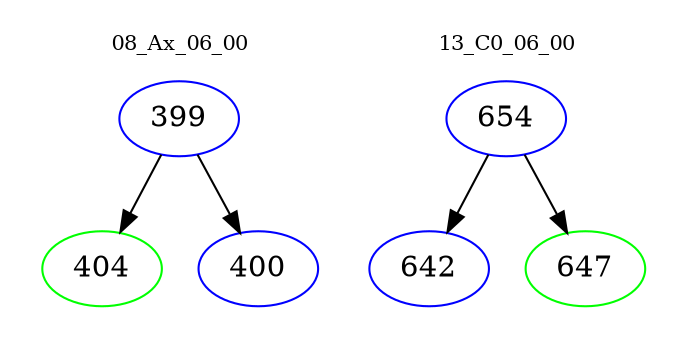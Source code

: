 digraph{
subgraph cluster_0 {
color = white
label = "08_Ax_06_00";
fontsize=10;
T0_399 [label="399", color="blue"]
T0_399 -> T0_404 [color="black"]
T0_404 [label="404", color="green"]
T0_399 -> T0_400 [color="black"]
T0_400 [label="400", color="blue"]
}
subgraph cluster_1 {
color = white
label = "13_C0_06_00";
fontsize=10;
T1_654 [label="654", color="blue"]
T1_654 -> T1_642 [color="black"]
T1_642 [label="642", color="blue"]
T1_654 -> T1_647 [color="black"]
T1_647 [label="647", color="green"]
}
}
